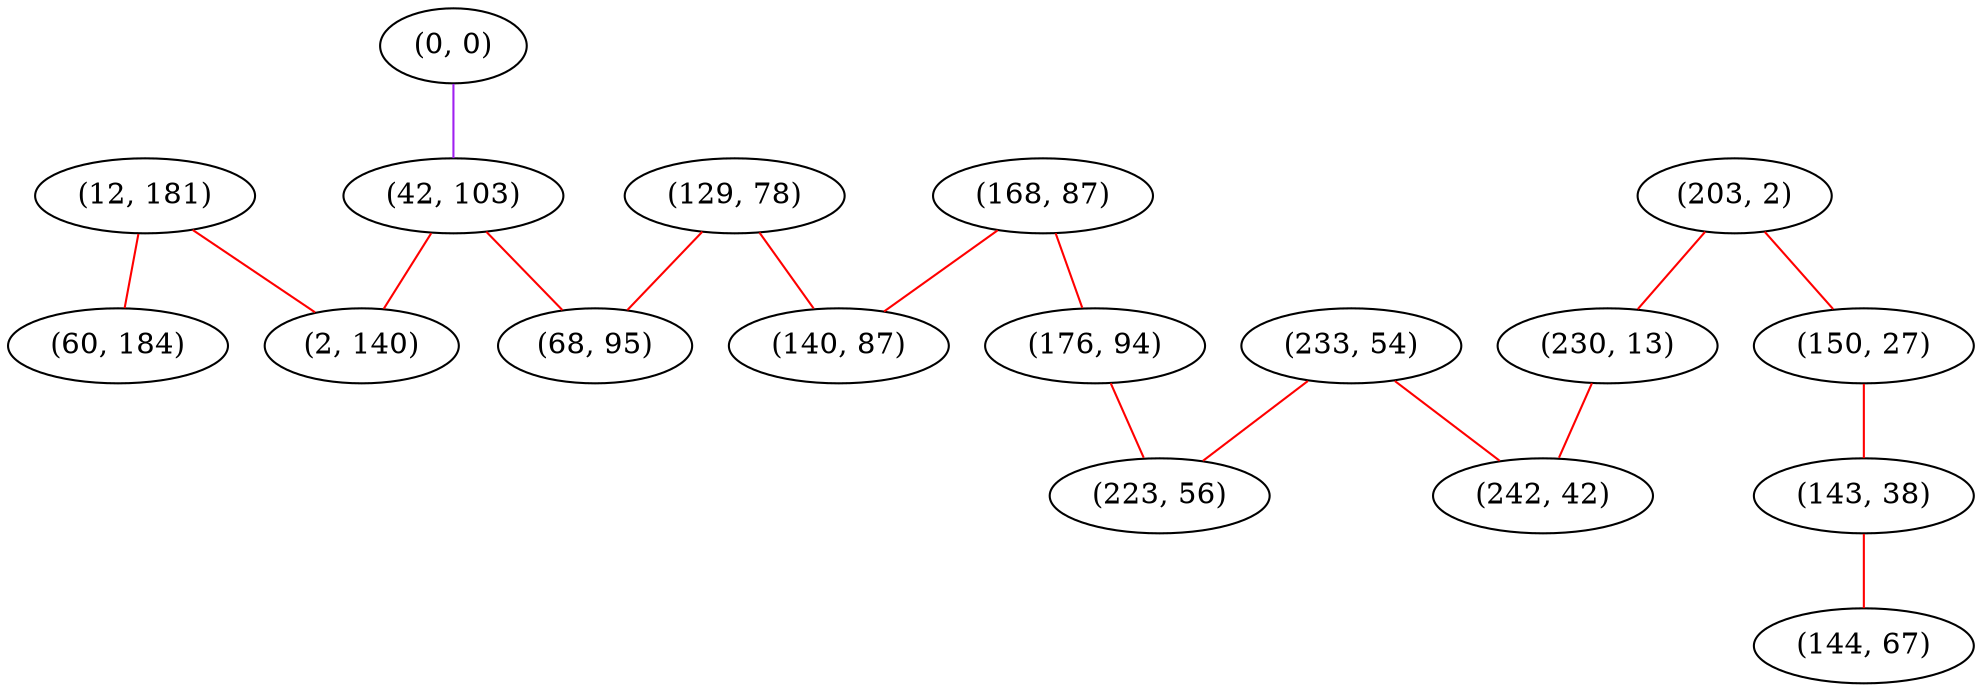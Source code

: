 graph "" {
"(12, 181)";
"(0, 0)";
"(233, 54)";
"(168, 87)";
"(42, 103)";
"(176, 94)";
"(203, 2)";
"(129, 78)";
"(150, 27)";
"(143, 38)";
"(223, 56)";
"(2, 140)";
"(230, 13)";
"(144, 67)";
"(68, 95)";
"(242, 42)";
"(140, 87)";
"(60, 184)";
"(12, 181)" -- "(2, 140)"  [color=red, key=0, weight=1];
"(12, 181)" -- "(60, 184)"  [color=red, key=0, weight=1];
"(0, 0)" -- "(42, 103)"  [color=purple, key=0, weight=4];
"(233, 54)" -- "(223, 56)"  [color=red, key=0, weight=1];
"(233, 54)" -- "(242, 42)"  [color=red, key=0, weight=1];
"(168, 87)" -- "(176, 94)"  [color=red, key=0, weight=1];
"(168, 87)" -- "(140, 87)"  [color=red, key=0, weight=1];
"(42, 103)" -- "(68, 95)"  [color=red, key=0, weight=1];
"(42, 103)" -- "(2, 140)"  [color=red, key=0, weight=1];
"(176, 94)" -- "(223, 56)"  [color=red, key=0, weight=1];
"(203, 2)" -- "(150, 27)"  [color=red, key=0, weight=1];
"(203, 2)" -- "(230, 13)"  [color=red, key=0, weight=1];
"(129, 78)" -- "(68, 95)"  [color=red, key=0, weight=1];
"(129, 78)" -- "(140, 87)"  [color=red, key=0, weight=1];
"(150, 27)" -- "(143, 38)"  [color=red, key=0, weight=1];
"(143, 38)" -- "(144, 67)"  [color=red, key=0, weight=1];
"(230, 13)" -- "(242, 42)"  [color=red, key=0, weight=1];
}
